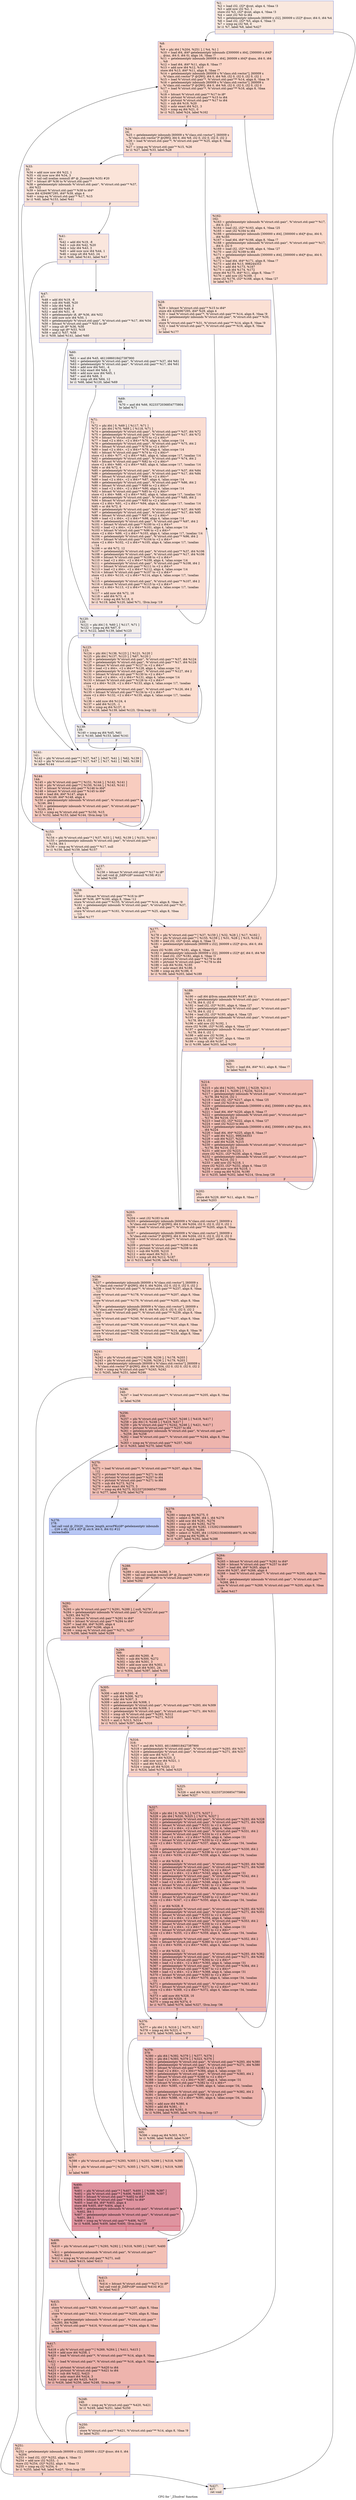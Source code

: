 digraph "CFG for '_Z5solvei' function" {
	label="CFG for '_Z5solvei' function";

	Node0x55aa39b85000 [shape=record,color="#3d50c3ff", style=filled, fillcolor="#f2cab570",label="{%1:\l  %2 = load i32, i32* @cnt, align 4, !tbaa !3\l  %3 = add nsw i32 %2, 1\l  store i32 %3, i32* @cnt, align 4, !tbaa !3\l  %4 = sext i32 %0 to i64\l  %5 = getelementptr inbounds [60009 x i32], [60009 x i32]* @nuv, i64 0, i64 %4\l  %6 = load i32, i32* %5, align 4, !tbaa !3\l  %7 = icmp eq i32 %6, 0\l  br i1 %7, label %8, label %427\l|{<s0>T|<s1>F}}"];
	Node0x55aa39b85000:s0 -> Node0x55aa39b85460;
	Node0x55aa39b85000:s1 -> Node0x55aa39b854b0;
	Node0x55aa39b85460 [shape=record,color="#3d50c3ff", style=filled, fillcolor="#f5a08170",label="{%8:\l8:                                                \l  %9 = phi i64 [ %204, %251 ], [ %4, %1 ]\l  %10 = load i64, i64* getelementptr inbounds ([300000 x i64], [300000 x i64]*\l... @inz, i64 0, i64 0), align 16, !tbaa !7\l  %11 = getelementptr inbounds [60009 x i64], [60009 x i64]* @ans, i64 0, i64\l... %9\l  %12 = load i64, i64* %11, align 8, !tbaa !7\l  %13 = add nsw i64 %12, %10\l  store i64 %13, i64* %11, align 8, !tbaa !7\l  %14 = getelementptr inbounds [60009 x %\"class.std::vector\"], [60009 x\l... %\"class.std::vector\"]* @QWQ, i64 0, i64 %9, i32 0, i32 0, i32 0, i32 1\l  %15 = load %\"struct.std::pair\"*, %\"struct.std::pair\"** %14, align 8, !tbaa !9\l  %16 = getelementptr inbounds [60009 x %\"class.std::vector\"], [60009 x\l... %\"class.std::vector\"]* @QWQ, i64 0, i64 %9, i32 0, i32 0, i32 0, i32 0\l  %17 = load %\"struct.std::pair\"*, %\"struct.std::pair\"** %16, align 8, !tbaa\l... !12\l  %18 = bitcast %\"struct.std::pair\"* %17 to i8*\l  %19 = ptrtoint %\"struct.std::pair\"* %15 to i64\l  %20 = ptrtoint %\"struct.std::pair\"* %17 to i64\l  %21 = sub i64 %19, %20\l  %22 = ashr exact i64 %21, 3\l  %23 = icmp eq i64 %21, 0\l  br i1 %23, label %24, label %162\l|{<s0>T|<s1>F}}"];
	Node0x55aa39b85460:s0 -> Node0x55aa39b8aa80;
	Node0x55aa39b85460:s1 -> Node0x55aa39b8aad0;
	Node0x55aa39b8aa80 [shape=record,color="#3d50c3ff", style=filled, fillcolor="#f7b39670",label="{%24:\l24:                                               \l  %25 = getelementptr inbounds [60009 x %\"class.std::vector\"], [60009 x\l... %\"class.std::vector\"]* @QWQ, i64 0, i64 %9, i32 0, i32 0, i32 0, i32 2\l  %26 = load %\"struct.std::pair\"*, %\"struct.std::pair\"** %25, align 8, !tbaa\l... !13\l  %27 = icmp eq %\"struct.std::pair\"* %15, %26\l  br i1 %27, label %33, label %28\l|{<s0>T|<s1>F}}"];
	Node0x55aa39b8aa80:s0 -> Node0x55aa39b8af10;
	Node0x55aa39b8aa80:s1 -> Node0x55aa39b8afa0;
	Node0x55aa39b8afa0 [shape=record,color="#3d50c3ff", style=filled, fillcolor="#f7b99e70",label="{%28:\l28:                                               \l  %29 = bitcast %\"struct.std::pair\"* %15 to i64*\l  store i64 4294967295, i64* %29, align 4\l  %30 = load %\"struct.std::pair\"*, %\"struct.std::pair\"** %14, align 8, !tbaa !9\l  %31 = getelementptr inbounds %\"struct.std::pair\", %\"struct.std::pair\"* %30,\l... i64 1\l  store %\"struct.std::pair\"* %31, %\"struct.std::pair\"** %14, align 8, !tbaa !9\l  %32 = load %\"struct.std::pair\"*, %\"struct.std::pair\"** %16, align 8, !tbaa\l... !12\l  br label %177\l}"];
	Node0x55aa39b8afa0 -> Node0x55aa39b8ba00;
	Node0x55aa39b8af10 [shape=record,color="#3d50c3ff", style=filled, fillcolor="#f5c1a970",label="{%33:\l33:                                               \l  %34 = add nuw nsw i64 %22, 1\l  %35 = shl nuw nsw i64 %34, 3\l  %36 = tail call noalias nonnull i8* @_Znwm(i64 %35) #20\l  %37 = bitcast i8* %36 to %\"struct.std::pair\"*\l  %38 = getelementptr inbounds %\"struct.std::pair\", %\"struct.std::pair\"* %37,\l... i64 %22\l  %39 = bitcast %\"struct.std::pair\"* %38 to i64*\l  store i64 4294967295, i64* %39, align 4\l  %40 = icmp eq %\"struct.std::pair\"* %17, %15\l  br i1 %40, label %153, label %41\l|{<s0>T|<s1>F}}"];
	Node0x55aa39b8af10:s0 -> Node0x55aa39b8c0b0;
	Node0x55aa39b8af10:s1 -> Node0x55aa39b8c100;
	Node0x55aa39b8c100 [shape=record,color="#3d50c3ff", style=filled, fillcolor="#f3c7b170",label="{%41:\l41:                                               \l  %42 = add i64 %19, -8\l  %43 = sub i64 %42, %20\l  %44 = lshr i64 %43, 3\l  %45 = add nuw nsw i64 %44, 1\l  %46 = icmp ult i64 %43, 24\l  br i1 %46, label %141, label %47\l|{<s0>T|<s1>F}}"];
	Node0x55aa39b8c100:s0 -> Node0x55aa39b8c510;
	Node0x55aa39b8c100:s1 -> Node0x55aa39b8c560;
	Node0x55aa39b8c560 [shape=record,color="#3d50c3ff", style=filled, fillcolor="#eed0c070",label="{%47:\l47:                                               \l  %48 = add i64 %19, -8\l  %49 = sub i64 %48, %20\l  %50 = lshr i64 %49, 3\l  %51 = add i64 %49, 8\l  %52 = and i64 %51, -8\l  %53 = getelementptr i8, i8* %36, i64 %52\l  %54 = add nuw nsw i64 %50, 1\l  %55 = getelementptr %\"struct.std::pair\", %\"struct.std::pair\"* %17, i64 %54\l  %56 = bitcast %\"struct.std::pair\"* %55 to i8*\l  %57 = icmp ult i8* %36, %56\l  %58 = icmp ugt i8* %53, %18\l  %59 = and i1 %57, %58\l  br i1 %59, label %141, label %60\l|{<s0>T|<s1>F}}"];
	Node0x55aa39b8c560:s0 -> Node0x55aa39b8c510;
	Node0x55aa39b8c560:s1 -> Node0x55aa39b8cd60;
	Node0x55aa39b8cd60 [shape=record,color="#3d50c3ff", style=filled, fillcolor="#e5d8d170",label="{%60:\l60:                                               \l  %61 = and i64 %45, 4611686018427387900\l  %62 = getelementptr %\"struct.std::pair\", %\"struct.std::pair\"* %37, i64 %61\l  %63 = getelementptr %\"struct.std::pair\", %\"struct.std::pair\"* %17, i64 %61\l  %64 = add nsw i64 %61, -4\l  %65 = lshr exact i64 %64, 2\l  %66 = add nuw nsw i64 %65, 1\l  %67 = and i64 %66, 3\l  %68 = icmp ult i64 %64, 12\l  br i1 %68, label %120, label %69\l|{<s0>T|<s1>F}}"];
	Node0x55aa39b8cd60:s0 -> Node0x55aa39b8d360;
	Node0x55aa39b8cd60:s1 -> Node0x55aa39b8d3b0;
	Node0x55aa39b8d3b0 [shape=record,color="#3d50c3ff", style=filled, fillcolor="#dedcdb70",label="{%69:\l69:                                               \l  %70 = and i64 %66, 9223372036854775804\l  br label %71\l}"];
	Node0x55aa39b8d3b0 -> Node0x55aa39b8d5b0;
	Node0x55aa39b8d5b0 [shape=record,color="#3d50c3ff", style=filled, fillcolor="#f7b39670",label="{%71:\l71:                                               \l  %72 = phi i64 [ 0, %69 ], [ %117, %71 ]\l  %73 = phi i64 [ %70, %69 ], [ %118, %71 ]\l  %74 = getelementptr %\"struct.std::pair\", %\"struct.std::pair\"* %37, i64 %72\l  %75 = getelementptr %\"struct.std::pair\", %\"struct.std::pair\"* %17, i64 %72\l  %76 = bitcast %\"struct.std::pair\"* %75 to \<2 x i64\>*\l  %77 = load \<2 x i64\>, \<2 x i64\>* %76, align 4, !alias.scope !14\l  %78 = getelementptr %\"struct.std::pair\", %\"struct.std::pair\"* %75, i64 2\l  %79 = bitcast %\"struct.std::pair\"* %78 to \<2 x i64\>*\l  %80 = load \<2 x i64\>, \<2 x i64\>* %79, align 4, !alias.scope !14\l  %81 = bitcast %\"struct.std::pair\"* %74 to \<2 x i64\>*\l  store \<2 x i64\> %77, \<2 x i64\>* %81, align 4, !alias.scope !17, !noalias !14\l  %82 = getelementptr %\"struct.std::pair\", %\"struct.std::pair\"* %74, i64 2\l  %83 = bitcast %\"struct.std::pair\"* %82 to \<2 x i64\>*\l  store \<2 x i64\> %80, \<2 x i64\>* %83, align 4, !alias.scope !17, !noalias !14\l  %84 = or i64 %72, 4\l  %85 = getelementptr %\"struct.std::pair\", %\"struct.std::pair\"* %37, i64 %84\l  %86 = getelementptr %\"struct.std::pair\", %\"struct.std::pair\"* %17, i64 %84\l  %87 = bitcast %\"struct.std::pair\"* %86 to \<2 x i64\>*\l  %88 = load \<2 x i64\>, \<2 x i64\>* %87, align 4, !alias.scope !14\l  %89 = getelementptr %\"struct.std::pair\", %\"struct.std::pair\"* %86, i64 2\l  %90 = bitcast %\"struct.std::pair\"* %89 to \<2 x i64\>*\l  %91 = load \<2 x i64\>, \<2 x i64\>* %90, align 4, !alias.scope !14\l  %92 = bitcast %\"struct.std::pair\"* %85 to \<2 x i64\>*\l  store \<2 x i64\> %88, \<2 x i64\>* %92, align 4, !alias.scope !17, !noalias !14\l  %93 = getelementptr %\"struct.std::pair\", %\"struct.std::pair\"* %85, i64 2\l  %94 = bitcast %\"struct.std::pair\"* %93 to \<2 x i64\>*\l  store \<2 x i64\> %91, \<2 x i64\>* %94, align 4, !alias.scope !17, !noalias !14\l  %95 = or i64 %72, 8\l  %96 = getelementptr %\"struct.std::pair\", %\"struct.std::pair\"* %37, i64 %95\l  %97 = getelementptr %\"struct.std::pair\", %\"struct.std::pair\"* %17, i64 %95\l  %98 = bitcast %\"struct.std::pair\"* %97 to \<2 x i64\>*\l  %99 = load \<2 x i64\>, \<2 x i64\>* %98, align 4, !alias.scope !14\l  %100 = getelementptr %\"struct.std::pair\", %\"struct.std::pair\"* %97, i64 2\l  %101 = bitcast %\"struct.std::pair\"* %100 to \<2 x i64\>*\l  %102 = load \<2 x i64\>, \<2 x i64\>* %101, align 4, !alias.scope !14\l  %103 = bitcast %\"struct.std::pair\"* %96 to \<2 x i64\>*\l  store \<2 x i64\> %99, \<2 x i64\>* %103, align 4, !alias.scope !17, !noalias !14\l  %104 = getelementptr %\"struct.std::pair\", %\"struct.std::pair\"* %96, i64 2\l  %105 = bitcast %\"struct.std::pair\"* %104 to \<2 x i64\>*\l  store \<2 x i64\> %102, \<2 x i64\>* %105, align 4, !alias.scope !17, !noalias\l... !14\l  %106 = or i64 %72, 12\l  %107 = getelementptr %\"struct.std::pair\", %\"struct.std::pair\"* %37, i64 %106\l  %108 = getelementptr %\"struct.std::pair\", %\"struct.std::pair\"* %17, i64 %106\l  %109 = bitcast %\"struct.std::pair\"* %108 to \<2 x i64\>*\l  %110 = load \<2 x i64\>, \<2 x i64\>* %109, align 4, !alias.scope !14\l  %111 = getelementptr %\"struct.std::pair\", %\"struct.std::pair\"* %108, i64 2\l  %112 = bitcast %\"struct.std::pair\"* %111 to \<2 x i64\>*\l  %113 = load \<2 x i64\>, \<2 x i64\>* %112, align 4, !alias.scope !14\l  %114 = bitcast %\"struct.std::pair\"* %107 to \<2 x i64\>*\l  store \<2 x i64\> %110, \<2 x i64\>* %114, align 4, !alias.scope !17, !noalias\l... !14\l  %115 = getelementptr %\"struct.std::pair\", %\"struct.std::pair\"* %107, i64 2\l  %116 = bitcast %\"struct.std::pair\"* %115 to \<2 x i64\>*\l  store \<2 x i64\> %113, \<2 x i64\>* %116, align 4, !alias.scope !17, !noalias\l... !14\l  %117 = add nuw i64 %72, 16\l  %118 = add i64 %73, -4\l  %119 = icmp eq i64 %118, 0\l  br i1 %119, label %120, label %71, !llvm.loop !19\l|{<s0>T|<s1>F}}"];
	Node0x55aa39b8d5b0:s0 -> Node0x55aa39b8d360;
	Node0x55aa39b8d5b0:s1 -> Node0x55aa39b8d5b0;
	Node0x55aa39b8d360 [shape=record,color="#3d50c3ff", style=filled, fillcolor="#e5d8d170",label="{%120:\l120:                                              \l  %121 = phi i64 [ 0, %60 ], [ %117, %71 ]\l  %122 = icmp eq i64 %67, 0\l  br i1 %122, label %139, label %123\l|{<s0>T|<s1>F}}"];
	Node0x55aa39b8d360:s0 -> Node0x55aa39b84770;
	Node0x55aa39b8d360:s1 -> Node0x55aa39b847c0;
	Node0x55aa39b847c0 [shape=record,color="#3d50c3ff", style=filled, fillcolor="#f7af9170",label="{%123:\l123:                                              \l  %124 = phi i64 [ %136, %123 ], [ %121, %120 ]\l  %125 = phi i64 [ %137, %123 ], [ %67, %120 ]\l  %126 = getelementptr %\"struct.std::pair\", %\"struct.std::pair\"* %37, i64 %124\l  %127 = getelementptr %\"struct.std::pair\", %\"struct.std::pair\"* %17, i64 %124\l  %128 = bitcast %\"struct.std::pair\"* %127 to \<2 x i64\>*\l  %129 = load \<2 x i64\>, \<2 x i64\>* %128, align 4, !alias.scope !14\l  %130 = getelementptr %\"struct.std::pair\", %\"struct.std::pair\"* %127, i64 2\l  %131 = bitcast %\"struct.std::pair\"* %130 to \<2 x i64\>*\l  %132 = load \<2 x i64\>, \<2 x i64\>* %131, align 4, !alias.scope !14\l  %133 = bitcast %\"struct.std::pair\"* %126 to \<2 x i64\>*\l  store \<2 x i64\> %129, \<2 x i64\>* %133, align 4, !alias.scope !17, !noalias\l... !14\l  %134 = getelementptr %\"struct.std::pair\", %\"struct.std::pair\"* %126, i64 2\l  %135 = bitcast %\"struct.std::pair\"* %134 to \<2 x i64\>*\l  store \<2 x i64\> %132, \<2 x i64\>* %135, align 4, !alias.scope !17, !noalias\l... !14\l  %136 = add nuw i64 %124, 4\l  %137 = add i64 %125, -1\l  %138 = icmp eq i64 %137, 0\l  br i1 %138, label %139, label %123, !llvm.loop !22\l|{<s0>T|<s1>F}}"];
	Node0x55aa39b847c0:s0 -> Node0x55aa39b84770;
	Node0x55aa39b847c0:s1 -> Node0x55aa39b847c0;
	Node0x55aa39b84770 [shape=record,color="#3d50c3ff", style=filled, fillcolor="#e5d8d170",label="{%139:\l139:                                              \l  %140 = icmp eq i64 %45, %61\l  br i1 %140, label %153, label %141\l|{<s0>T|<s1>F}}"];
	Node0x55aa39b84770:s0 -> Node0x55aa39b8c0b0;
	Node0x55aa39b84770:s1 -> Node0x55aa39b8c510;
	Node0x55aa39b8c510 [shape=record,color="#3d50c3ff", style=filled, fillcolor="#f2cab570",label="{%141:\l141:                                              \l  %142 = phi %\"struct.std::pair\"* [ %37, %47 ], [ %37, %41 ], [ %62, %139 ]\l  %143 = phi %\"struct.std::pair\"* [ %17, %47 ], [ %17, %41 ], [ %63, %139 ]\l  br label %144\l}"];
	Node0x55aa39b8c510 -> Node0x55aa39b939c0;
	Node0x55aa39b939c0 [shape=record,color="#3d50c3ff", style=filled, fillcolor="#f08b6e70",label="{%144:\l144:                                              \l  %145 = phi %\"struct.std::pair\"* [ %151, %144 ], [ %142, %141 ]\l  %146 = phi %\"struct.std::pair\"* [ %150, %144 ], [ %143, %141 ]\l  %147 = bitcast %\"struct.std::pair\"* %146 to i64*\l  %148 = bitcast %\"struct.std::pair\"* %145 to i64*\l  %149 = load i64, i64* %147, align 4\l  store i64 %149, i64* %148, align 4\l  %150 = getelementptr inbounds %\"struct.std::pair\", %\"struct.std::pair\"*\l... %146, i64 1\l  %151 = getelementptr inbounds %\"struct.std::pair\", %\"struct.std::pair\"*\l... %145, i64 1\l  %152 = icmp eq %\"struct.std::pair\"* %150, %15\l  br i1 %152, label %153, label %144, !llvm.loop !24\l|{<s0>T|<s1>F}}"];
	Node0x55aa39b939c0:s0 -> Node0x55aa39b8c0b0;
	Node0x55aa39b939c0:s1 -> Node0x55aa39b939c0;
	Node0x55aa39b8c0b0 [shape=record,color="#3d50c3ff", style=filled, fillcolor="#f5c1a970",label="{%153:\l153:                                              \l  %154 = phi %\"struct.std::pair\"* [ %37, %33 ], [ %62, %139 ], [ %151, %144 ]\l  %155 = getelementptr inbounds %\"struct.std::pair\", %\"struct.std::pair\"*\l... %154, i64 1\l  %156 = icmp eq %\"struct.std::pair\"* %17, null\l  br i1 %156, label %159, label %157\l|{<s0>T|<s1>F}}"];
	Node0x55aa39b8c0b0:s0 -> Node0x55aa39b942e0;
	Node0x55aa39b8c0b0:s1 -> Node0x55aa39b94330;
	Node0x55aa39b94330 [shape=record,color="#3d50c3ff", style=filled, fillcolor="#f3c7b170",label="{%157:\l157:                                              \l  %158 = bitcast %\"struct.std::pair\"* %17 to i8*\l  tail call void @_ZdlPv(i8* nonnull %158) #21\l  br label %159\l}"];
	Node0x55aa39b94330 -> Node0x55aa39b942e0;
	Node0x55aa39b942e0 [shape=record,color="#3d50c3ff", style=filled, fillcolor="#f5c1a970",label="{%159:\l159:                                              \l  %160 = bitcast %\"struct.std::pair\"** %16 to i8**\l  store i8* %36, i8** %160, align 8, !tbaa !12\l  store %\"struct.std::pair\"* %155, %\"struct.std::pair\"** %14, align 8, !tbaa !9\l  %161 = getelementptr inbounds %\"struct.std::pair\", %\"struct.std::pair\"* %37,\l... i64 %34\l  store %\"struct.std::pair\"* %161, %\"struct.std::pair\"** %25, align 8, !tbaa\l... !13\l  br label %177\l}"];
	Node0x55aa39b942e0 -> Node0x55aa39b8ba00;
	Node0x55aa39b8aad0 [shape=record,color="#3d50c3ff", style=filled, fillcolor="#f7a88970",label="{%162:\l162:                                              \l  %163 = getelementptr inbounds %\"struct.std::pair\", %\"struct.std::pair\"* %17,\l... i64 0, i32 1\l  %164 = load i32, i32* %163, align 4, !tbaa !25\l  %165 = sext i32 %164 to i64\l  %166 = getelementptr inbounds [300000 x i64], [300000 x i64]* @nz, i64 0,\l... i64 %165\l  %167 = load i64, i64* %166, align 8, !tbaa !7\l  %168 = getelementptr inbounds %\"struct.std::pair\", %\"struct.std::pair\"* %17,\l... i64 0, i32 0\l  %169 = load i32, i32* %168, align 4, !tbaa !27\l  %170 = sext i32 %169 to i64\l  %171 = getelementptr inbounds [300000 x i64], [300000 x i64]* @nz, i64 0,\l... i64 %170\l  %172 = load i64, i64* %171, align 8, !tbaa !7\l  %173 = add i64 %13, 998244353\l  %174 = add i64 %173, %167\l  %175 = sub i64 %174, %172\l  store i64 %175, i64* %11, align 8, !tbaa !7\l  %176 = add nsw i32 %169, -1\l  store i32 %176, i32* %168, align 4, !tbaa !27\l  br label %177\l}"];
	Node0x55aa39b8aad0 -> Node0x55aa39b8ba00;
	Node0x55aa39b8ba00 [shape=record,color="#3d50c3ff", style=filled, fillcolor="#f5a08170",label="{%177:\l177:                                              \l  %178 = phi %\"struct.std::pair\"* [ %37, %159 ], [ %32, %28 ], [ %17, %162 ]\l  %179 = phi %\"struct.std::pair\"* [ %155, %159 ], [ %31, %28 ], [ %15, %162 ]\l  %180 = load i32, i32* @cnt, align 4, !tbaa !3\l  %181 = getelementptr inbounds [60009 x i32], [60009 x i32]* @vis, i64 0, i64\l... %9\l  store i32 %180, i32* %181, align 4, !tbaa !3\l  %182 = getelementptr inbounds [60009 x i32], [60009 x i32]* @f, i64 0, i64 %9\l  %183 = load i32, i32* %182, align 4, !tbaa !3\l  %184 = ptrtoint %\"struct.std::pair\"* %179 to i64\l  %185 = ptrtoint %\"struct.std::pair\"* %178 to i64\l  %186 = sub i64 %184, %185\l  %187 = ashr exact i64 %186, 3\l  %188 = icmp eq i64 %186, 0\l  br i1 %188, label %203, label %189\l|{<s0>T|<s1>F}}"];
	Node0x55aa39b8ba00:s0 -> Node0x55aa39b967c0;
	Node0x55aa39b8ba00:s1 -> Node0x55aa39b96810;
	Node0x55aa39b96810 [shape=record,color="#3d50c3ff", style=filled, fillcolor="#f7a88970",label="{%189:\l189:                                              \l  %190 = call i64 @llvm.umax.i64(i64 %187, i64 1)\l  %191 = getelementptr inbounds %\"struct.std::pair\", %\"struct.std::pair\"*\l... %178, i64 0, i32 0\l  %192 = load i32, i32* %191, align 4, !tbaa !27\l  %193 = getelementptr inbounds %\"struct.std::pair\", %\"struct.std::pair\"*\l... %178, i64 0, i32 1\l  %194 = load i32, i32* %193, align 4, !tbaa !25\l  %195 = getelementptr inbounds %\"struct.std::pair\", %\"struct.std::pair\"*\l... %178, i64 0, i32 0\l  %196 = add nsw i32 %192, 1\l  store i32 %196, i32* %195, align 4, !tbaa !27\l  %197 = getelementptr inbounds %\"struct.std::pair\", %\"struct.std::pair\"*\l... %178, i64 0, i32 1\l  %198 = add nsw i32 %194, 1\l  store i32 %198, i32* %197, align 4, !tbaa !25\l  %199 = icmp ult i64 %187, 2\l  br i1 %199, label %203, label %200\l|{<s0>T|<s1>F}}"];
	Node0x55aa39b96810:s0 -> Node0x55aa39b967c0;
	Node0x55aa39b96810:s1 -> Node0x55aa39b97850;
	Node0x55aa39b97850 [shape=record,color="#3d50c3ff", style=filled, fillcolor="#f7b59970",label="{%200:\l200:                                              \l  %201 = load i64, i64* %11, align 8, !tbaa !7\l  br label %214\l}"];
	Node0x55aa39b97850 -> Node0x55aa39b979c0;
	Node0x55aa39b97a80 [shape=record,color="#3d50c3ff", style=filled, fillcolor="#f7b59970",label="{%202:\l202:                                              \l  store i64 %229, i64* %11, align 8, !tbaa !7\l  br label %203\l}"];
	Node0x55aa39b97a80 -> Node0x55aa39b967c0;
	Node0x55aa39b967c0 [shape=record,color="#3d50c3ff", style=filled, fillcolor="#f5a08170",label="{%203:\l203:                                              \l  %204 = sext i32 %183 to i64\l  %205 = getelementptr inbounds [60009 x %\"class.std::vector\"], [60009 x\l... %\"class.std::vector\"]* @QWQ, i64 0, i64 %204, i32 0, i32 0, i32 0, i32 1\l  %206 = load %\"struct.std::pair\"*, %\"struct.std::pair\"** %205, align 8, !tbaa\l... !9\l  %207 = getelementptr inbounds [60009 x %\"class.std::vector\"], [60009 x\l... %\"class.std::vector\"]* @QWQ, i64 0, i64 %204, i32 0, i32 0, i32 0, i32 0\l  %208 = load %\"struct.std::pair\"*, %\"struct.std::pair\"** %207, align 8, !tbaa\l... !12\l  %209 = ptrtoint %\"struct.std::pair\"* %206 to i64\l  %210 = ptrtoint %\"struct.std::pair\"* %208 to i64\l  %211 = sub i64 %209, %210\l  %212 = ashr exact i64 %211, 3\l  %213 = icmp ult i64 %212, %187\l  br i1 %213, label %236, label %241\l|{<s0>T|<s1>F}}"];
	Node0x55aa39b967c0:s0 -> Node0x55aa39b98270;
	Node0x55aa39b967c0:s1 -> Node0x55aa39b982c0;
	Node0x55aa39b979c0 [shape=record,color="#3d50c3ff", style=filled, fillcolor="#e36c5570",label="{%214:\l214:                                              \l  %215 = phi i64 [ %201, %200 ], [ %229, %214 ]\l  %216 = phi i64 [ 1, %200 ], [ %234, %214 ]\l  %217 = getelementptr inbounds %\"struct.std::pair\", %\"struct.std::pair\"*\l... %178, i64 %216, i32 1\l  %218 = load i32, i32* %217, align 4, !tbaa !25\l  %219 = sext i32 %218 to i64\l  %220 = getelementptr inbounds [300000 x i64], [300000 x i64]* @nz, i64 0,\l... i64 %219\l  %221 = load i64, i64* %220, align 8, !tbaa !7\l  %222 = getelementptr inbounds %\"struct.std::pair\", %\"struct.std::pair\"*\l... %178, i64 %216, i32 0\l  %223 = load i32, i32* %222, align 4, !tbaa !27\l  %224 = sext i32 %223 to i64\l  %225 = getelementptr inbounds [300000 x i64], [300000 x i64]* @nz, i64 0,\l... i64 %224\l  %226 = load i64, i64* %225, align 8, !tbaa !7\l  %227 = add i64 %221, 998244353\l  %228 = sub i64 %227, %226\l  %229 = add i64 %228, %215\l  %230 = getelementptr inbounds %\"struct.std::pair\", %\"struct.std::pair\"*\l... %178, i64 %216, i32 0\l  %231 = add nsw i32 %223, 1\l  store i32 %231, i32* %230, align 4, !tbaa !27\l  %232 = getelementptr inbounds %\"struct.std::pair\", %\"struct.std::pair\"*\l... %178, i64 %216, i32 1\l  %233 = add nsw i32 %218, 1\l  store i32 %233, i32* %232, align 4, !tbaa !25\l  %234 = add nuw nsw i64 %216, 1\l  %235 = icmp eq i64 %234, %190\l  br i1 %235, label %202, label %214, !llvm.loop !28\l|{<s0>T|<s1>F}}"];
	Node0x55aa39b979c0:s0 -> Node0x55aa39b97a80;
	Node0x55aa39b979c0:s1 -> Node0x55aa39b979c0;
	Node0x55aa39b98270 [shape=record,color="#3d50c3ff", style=filled, fillcolor="#f7ac8e70",label="{%236:\l236:                                              \l  %237 = getelementptr inbounds [60009 x %\"class.std::vector\"], [60009 x\l... %\"class.std::vector\"]* @QWQ, i64 0, i64 %204, i32 0, i32 0, i32 0, i32 2\l  %238 = load %\"struct.std::pair\"*, %\"struct.std::pair\"** %237, align 8, !tbaa\l... !13\l  store %\"struct.std::pair\"* %178, %\"struct.std::pair\"** %207, align 8, !tbaa\l... !12\l  store %\"struct.std::pair\"* %179, %\"struct.std::pair\"** %205, align 8, !tbaa\l... !9\l  %239 = getelementptr inbounds [60009 x %\"class.std::vector\"], [60009 x\l... %\"class.std::vector\"]* @QWQ, i64 0, i64 %9, i32 0, i32 0, i32 0, i32 2\l  %240 = load %\"struct.std::pair\"*, %\"struct.std::pair\"** %239, align 8, !tbaa\l... !13\l  store %\"struct.std::pair\"* %240, %\"struct.std::pair\"** %237, align 8, !tbaa\l... !13\l  store %\"struct.std::pair\"* %208, %\"struct.std::pair\"** %16, align 8, !tbaa\l... !12\l  store %\"struct.std::pair\"* %206, %\"struct.std::pair\"** %14, align 8, !tbaa !9\l  store %\"struct.std::pair\"* %238, %\"struct.std::pair\"** %239, align 8, !tbaa\l... !13\l  br label %241\l}"];
	Node0x55aa39b98270 -> Node0x55aa39b982c0;
	Node0x55aa39b982c0 [shape=record,color="#3d50c3ff", style=filled, fillcolor="#f5a08170",label="{%241:\l241:                                              \l  %242 = phi %\"struct.std::pair\"* [ %208, %236 ], [ %178, %203 ]\l  %243 = phi %\"struct.std::pair\"* [ %206, %236 ], [ %179, %203 ]\l  %244 = getelementptr inbounds [60009 x %\"class.std::vector\"], [60009 x\l... %\"class.std::vector\"]* @QWQ, i64 0, i64 %204, i32 0, i32 0, i32 0, i32 2\l  %245 = icmp eq %\"struct.std::pair\"* %243, %242\l  br i1 %245, label %251, label %246\l|{<s0>T|<s1>F}}"];
	Node0x55aa39b982c0:s0 -> Node0x55aa39b85250;
	Node0x55aa39b982c0:s1 -> Node0x55aa39b99ce0;
	Node0x55aa39b99ce0 [shape=record,color="#3d50c3ff", style=filled, fillcolor="#f7a88970",label="{%246:\l246:                                              \l  %247 = load %\"struct.std::pair\"*, %\"struct.std::pair\"** %205, align 8, !tbaa\l... !9\l  br label %256\l}"];
	Node0x55aa39b99ce0 -> Node0x55aa39b99e50;
	Node0x55aa39b99f10 [shape=record,color="#3d50c3ff", style=filled, fillcolor="#f7a88970",label="{%248:\l248:                                              \l  %249 = icmp eq %\"struct.std::pair\"* %420, %421\l  br i1 %249, label %251, label %250\l|{<s0>T|<s1>F}}"];
	Node0x55aa39b99f10:s0 -> Node0x55aa39b85250;
	Node0x55aa39b99f10:s1 -> Node0x55aa39b9a030;
	Node0x55aa39b9a030 [shape=record,color="#3d50c3ff", style=filled, fillcolor="#f7b39670",label="{%250:\l250:                                              \l  store %\"struct.std::pair\"* %421, %\"struct.std::pair\"** %14, align 8, !tbaa !9\l  br label %251\l}"];
	Node0x55aa39b9a030 -> Node0x55aa39b85250;
	Node0x55aa39b85250 [shape=record,color="#3d50c3ff", style=filled, fillcolor="#f5a08170",label="{%251:\l251:                                              \l  %252 = getelementptr inbounds [60009 x i32], [60009 x i32]* @nuv, i64 0, i64\l... %204\l  %253 = load i32, i32* %252, align 4, !tbaa !3\l  %254 = add nsw i32 %253, -1\l  store i32 %254, i32* %252, align 4, !tbaa !3\l  %255 = icmp eq i32 %254, 0\l  br i1 %255, label %8, label %427, !llvm.loop !30\l|{<s0>T|<s1>F}}"];
	Node0x55aa39b85250:s0 -> Node0x55aa39b85460;
	Node0x55aa39b85250:s1 -> Node0x55aa39b854b0;
	Node0x55aa39b99e50 [shape=record,color="#3d50c3ff", style=filled, fillcolor="#d8564670",label="{%256:\l256:                                              \l  %257 = phi %\"struct.std::pair\"* [ %247, %246 ], [ %418, %417 ]\l  %258 = phi i64 [ 0, %246 ], [ %419, %417 ]\l  %259 = phi %\"struct.std::pair\"* [ %242, %246 ], [ %421, %417 ]\l  %260 = ptrtoint %\"struct.std::pair\"* %257 to i64\l  %261 = getelementptr inbounds %\"struct.std::pair\", %\"struct.std::pair\"*\l... %259, i64 %258\l  %262 = load %\"struct.std::pair\"*, %\"struct.std::pair\"** %244, align 8, !tbaa\l... !13\l  %263 = icmp eq %\"struct.std::pair\"* %257, %262\l  br i1 %263, label %270, label %264\l|{<s0>T|<s1>F}}"];
	Node0x55aa39b99e50:s0 -> Node0x55aa39b92d90;
	Node0x55aa39b99e50:s1 -> Node0x55aa39b92e20;
	Node0x55aa39b92e20 [shape=record,color="#3d50c3ff", style=filled, fillcolor="#de614d70",label="{%264:\l264:                                              \l  %265 = bitcast %\"struct.std::pair\"* %261 to i64*\l  %266 = bitcast %\"struct.std::pair\"* %257 to i64*\l  %267 = load i64, i64* %265, align 4\l  store i64 %267, i64* %266, align 4\l  %268 = load %\"struct.std::pair\"*, %\"struct.std::pair\"** %205, align 8, !tbaa\l... !9\l  %269 = getelementptr inbounds %\"struct.std::pair\", %\"struct.std::pair\"*\l... %268, i64 1\l  store %\"struct.std::pair\"* %269, %\"struct.std::pair\"** %205, align 8, !tbaa\l... !9\l  br label %417\l}"];
	Node0x55aa39b92e20 -> Node0x55aa39b92870;
	Node0x55aa39b92d90 [shape=record,color="#3d50c3ff", style=filled, fillcolor="#e5705870",label="{%270:\l270:                                              \l  %271 = load %\"struct.std::pair\"*, %\"struct.std::pair\"** %207, align 8, !tbaa\l... !12\l  %272 = ptrtoint %\"struct.std::pair\"* %271 to i64\l  %273 = ptrtoint %\"struct.std::pair\"* %257 to i64\l  %274 = ptrtoint %\"struct.std::pair\"* %271 to i64\l  %275 = sub i64 %273, %274\l  %276 = ashr exact i64 %275, 3\l  %277 = icmp eq i64 %275, 9223372036854775800\l  br i1 %277, label %278, label %279\l|{<s0>T|<s1>F}}"];
	Node0x55aa39b92d90:s0 -> Node0x55aa39b9bd60;
	Node0x55aa39b92d90:s1 -> Node0x55aa39b9bdb0;
	Node0x55aa39b9bd60 [shape=record,color="#3d50c3ff", style=filled, fillcolor="#5f7fe870",label="{%278:\l278:                                              \l  tail call void @_ZSt20__throw_length_errorPKc(i8* getelementptr inbounds\l... ([26 x i8], [26 x i8]* @.str.9, i64 0, i64 0)) #22\l  unreachable\l}"];
	Node0x55aa39b9bdb0 [shape=record,color="#3d50c3ff", style=filled, fillcolor="#e5705870",label="{%279:\l279:                                              \l  %280 = icmp eq i64 %275, 0\l  %281 = select i1 %280, i64 1, i64 %276\l  %282 = add nsw i64 %281, %276\l  %283 = icmp ult i64 %282, %276\l  %284 = icmp ugt i64 %282, 1152921504606846975\l  %285 = or i1 %283, %284\l  %286 = select i1 %285, i64 1152921504606846975, i64 %282\l  %287 = icmp eq i64 %286, 0\l  br i1 %287, label %292, label %288\l|{<s0>T|<s1>F}}"];
	Node0x55aa39b9bdb0:s0 -> Node0x55aa39b9c6e0;
	Node0x55aa39b9bdb0:s1 -> Node0x55aa39b9c730;
	Node0x55aa39b9c730 [shape=record,color="#3d50c3ff", style=filled, fillcolor="#ec7f6370",label="{%288:\l288:                                              \l  %289 = shl nuw nsw i64 %286, 3\l  %290 = tail call noalias nonnull i8* @_Znwm(i64 %289) #20\l  %291 = bitcast i8* %290 to %\"struct.std::pair\"*\l  br label %292\l}"];
	Node0x55aa39b9c730 -> Node0x55aa39b9c6e0;
	Node0x55aa39b9c6e0 [shape=record,color="#3d50c3ff", style=filled, fillcolor="#e5705870",label="{%292:\l292:                                              \l  %293 = phi %\"struct.std::pair\"* [ %291, %288 ], [ null, %279 ]\l  %294 = getelementptr inbounds %\"struct.std::pair\", %\"struct.std::pair\"*\l... %293, i64 %276\l  %295 = bitcast %\"struct.std::pair\"* %261 to i64*\l  %296 = bitcast %\"struct.std::pair\"* %294 to i64*\l  %297 = load i64, i64* %295, align 4\l  store i64 %297, i64* %296, align 4\l  %298 = icmp eq %\"struct.std::pair\"* %271, %257\l  br i1 %298, label %409, label %299\l|{<s0>T|<s1>F}}"];
	Node0x55aa39b9c6e0:s0 -> Node0x55aa39b9ce70;
	Node0x55aa39b9c6e0:s1 -> Node0x55aa39b9cec0;
	Node0x55aa39b9cec0 [shape=record,color="#3d50c3ff", style=filled, fillcolor="#ec7f6370",label="{%299:\l299:                                              \l  %300 = add i64 %260, -8\l  %301 = sub i64 %300, %272\l  %302 = lshr i64 %301, 3\l  %303 = add nuw nsw i64 %302, 1\l  %304 = icmp ult i64 %301, 24\l  br i1 %304, label %397, label %305\l|{<s0>T|<s1>F}}"];
	Node0x55aa39b9cec0:s0 -> Node0x55aa39b9d290;
	Node0x55aa39b9cec0:s1 -> Node0x55aa39b9d2e0;
	Node0x55aa39b9d2e0 [shape=record,color="#3d50c3ff", style=filled, fillcolor="#f08b6e70",label="{%305:\l305:                                              \l  %306 = add i64 %260, -8\l  %307 = sub i64 %306, %272\l  %308 = lshr i64 %307, 3\l  %309 = add nuw nsw i64 %308, 1\l  %310 = getelementptr %\"struct.std::pair\", %\"struct.std::pair\"* %293, i64 %309\l  %311 = add nuw nsw i64 %308, 1\l  %312 = getelementptr %\"struct.std::pair\", %\"struct.std::pair\"* %271, i64 %311\l  %313 = icmp ult %\"struct.std::pair\"* %293, %312\l  %314 = icmp ult %\"struct.std::pair\"* %271, %310\l  %315 = and i1 %313, %314\l  br i1 %315, label %397, label %316\l|{<s0>T|<s1>F}}"];
	Node0x55aa39b9d2e0:s0 -> Node0x55aa39b9d290;
	Node0x55aa39b9d2e0:s1 -> Node0x55aa39b9d9e0;
	Node0x55aa39b9d9e0 [shape=record,color="#3d50c3ff", style=filled, fillcolor="#f59c7d70",label="{%316:\l316:                                              \l  %317 = and i64 %303, 4611686018427387900\l  %318 = getelementptr %\"struct.std::pair\", %\"struct.std::pair\"* %293, i64 %317\l  %319 = getelementptr %\"struct.std::pair\", %\"struct.std::pair\"* %271, i64 %317\l  %320 = add nsw i64 %317, -4\l  %321 = lshr exact i64 %320, 2\l  %322 = add nuw nsw i64 %321, 1\l  %323 = and i64 %322, 3\l  %324 = icmp ult i64 %320, 12\l  br i1 %324, label %376, label %325\l|{<s0>T|<s1>F}}"];
	Node0x55aa39b9d9e0:s0 -> Node0x55aa39b9df80;
	Node0x55aa39b9d9e0:s1 -> Node0x55aa39b9dfd0;
	Node0x55aa39b9dfd0 [shape=record,color="#3d50c3ff", style=filled, fillcolor="#f7a88970",label="{%325:\l325:                                              \l  %326 = and i64 %322, 9223372036854775804\l  br label %327\l}"];
	Node0x55aa39b9dfd0 -> Node0x55aa39b9e1a0;
	Node0x55aa39b9e1a0 [shape=record,color="#3d50c3ff", style=filled, fillcolor="#d8564670",label="{%327:\l327:                                              \l  %328 = phi i64 [ 0, %325 ], [ %373, %327 ]\l  %329 = phi i64 [ %326, %325 ], [ %374, %327 ]\l  %330 = getelementptr %\"struct.std::pair\", %\"struct.std::pair\"* %293, i64 %328\l  %331 = getelementptr %\"struct.std::pair\", %\"struct.std::pair\"* %271, i64 %328\l  %332 = bitcast %\"struct.std::pair\"* %331 to \<2 x i64\>*\l  %333 = load \<2 x i64\>, \<2 x i64\>* %332, align 4, !alias.scope !31\l  %334 = getelementptr %\"struct.std::pair\", %\"struct.std::pair\"* %331, i64 2\l  %335 = bitcast %\"struct.std::pair\"* %334 to \<2 x i64\>*\l  %336 = load \<2 x i64\>, \<2 x i64\>* %335, align 4, !alias.scope !31\l  %337 = bitcast %\"struct.std::pair\"* %330 to \<2 x i64\>*\l  store \<2 x i64\> %333, \<2 x i64\>* %337, align 4, !alias.scope !34, !noalias\l... !31\l  %338 = getelementptr %\"struct.std::pair\", %\"struct.std::pair\"* %330, i64 2\l  %339 = bitcast %\"struct.std::pair\"* %338 to \<2 x i64\>*\l  store \<2 x i64\> %336, \<2 x i64\>* %339, align 4, !alias.scope !34, !noalias\l... !31\l  %340 = or i64 %328, 4\l  %341 = getelementptr %\"struct.std::pair\", %\"struct.std::pair\"* %293, i64 %340\l  %342 = getelementptr %\"struct.std::pair\", %\"struct.std::pair\"* %271, i64 %340\l  %343 = bitcast %\"struct.std::pair\"* %342 to \<2 x i64\>*\l  %344 = load \<2 x i64\>, \<2 x i64\>* %343, align 4, !alias.scope !31\l  %345 = getelementptr %\"struct.std::pair\", %\"struct.std::pair\"* %342, i64 2\l  %346 = bitcast %\"struct.std::pair\"* %345 to \<2 x i64\>*\l  %347 = load \<2 x i64\>, \<2 x i64\>* %346, align 4, !alias.scope !31\l  %348 = bitcast %\"struct.std::pair\"* %341 to \<2 x i64\>*\l  store \<2 x i64\> %344, \<2 x i64\>* %348, align 4, !alias.scope !34, !noalias\l... !31\l  %349 = getelementptr %\"struct.std::pair\", %\"struct.std::pair\"* %341, i64 2\l  %350 = bitcast %\"struct.std::pair\"* %349 to \<2 x i64\>*\l  store \<2 x i64\> %347, \<2 x i64\>* %350, align 4, !alias.scope !34, !noalias\l... !31\l  %351 = or i64 %328, 8\l  %352 = getelementptr %\"struct.std::pair\", %\"struct.std::pair\"* %293, i64 %351\l  %353 = getelementptr %\"struct.std::pair\", %\"struct.std::pair\"* %271, i64 %351\l  %354 = bitcast %\"struct.std::pair\"* %353 to \<2 x i64\>*\l  %355 = load \<2 x i64\>, \<2 x i64\>* %354, align 4, !alias.scope !31\l  %356 = getelementptr %\"struct.std::pair\", %\"struct.std::pair\"* %353, i64 2\l  %357 = bitcast %\"struct.std::pair\"* %356 to \<2 x i64\>*\l  %358 = load \<2 x i64\>, \<2 x i64\>* %357, align 4, !alias.scope !31\l  %359 = bitcast %\"struct.std::pair\"* %352 to \<2 x i64\>*\l  store \<2 x i64\> %355, \<2 x i64\>* %359, align 4, !alias.scope !34, !noalias\l... !31\l  %360 = getelementptr %\"struct.std::pair\", %\"struct.std::pair\"* %352, i64 2\l  %361 = bitcast %\"struct.std::pair\"* %360 to \<2 x i64\>*\l  store \<2 x i64\> %358, \<2 x i64\>* %361, align 4, !alias.scope !34, !noalias\l... !31\l  %362 = or i64 %328, 12\l  %363 = getelementptr %\"struct.std::pair\", %\"struct.std::pair\"* %293, i64 %362\l  %364 = getelementptr %\"struct.std::pair\", %\"struct.std::pair\"* %271, i64 %362\l  %365 = bitcast %\"struct.std::pair\"* %364 to \<2 x i64\>*\l  %366 = load \<2 x i64\>, \<2 x i64\>* %365, align 4, !alias.scope !31\l  %367 = getelementptr %\"struct.std::pair\", %\"struct.std::pair\"* %364, i64 2\l  %368 = bitcast %\"struct.std::pair\"* %367 to \<2 x i64\>*\l  %369 = load \<2 x i64\>, \<2 x i64\>* %368, align 4, !alias.scope !31\l  %370 = bitcast %\"struct.std::pair\"* %363 to \<2 x i64\>*\l  store \<2 x i64\> %366, \<2 x i64\>* %370, align 4, !alias.scope !34, !noalias\l... !31\l  %371 = getelementptr %\"struct.std::pair\", %\"struct.std::pair\"* %363, i64 2\l  %372 = bitcast %\"struct.std::pair\"* %371 to \<2 x i64\>*\l  store \<2 x i64\> %369, \<2 x i64\>* %372, align 4, !alias.scope !34, !noalias\l... !31\l  %373 = add nuw i64 %328, 16\l  %374 = add i64 %329, -4\l  %375 = icmp eq i64 %374, 0\l  br i1 %375, label %376, label %327, !llvm.loop !36\l|{<s0>T|<s1>F}}"];
	Node0x55aa39b9e1a0:s0 -> Node0x55aa39b9df80;
	Node0x55aa39b9e1a0:s1 -> Node0x55aa39b9e1a0;
	Node0x55aa39b9df80 [shape=record,color="#3d50c3ff", style=filled, fillcolor="#f59c7d70",label="{%376:\l376:                                              \l  %377 = phi i64 [ 0, %316 ], [ %373, %327 ]\l  %378 = icmp eq i64 %323, 0\l  br i1 %378, label %395, label %379\l|{<s0>T|<s1>F}}"];
	Node0x55aa39b9df80:s0 -> Node0x55aa39ba1390;
	Node0x55aa39b9df80:s1 -> Node0x55aa39ba13e0;
	Node0x55aa39ba13e0 [shape=record,color="#3d50c3ff", style=filled, fillcolor="#d6524470",label="{%379:\l379:                                              \l  %380 = phi i64 [ %392, %379 ], [ %377, %376 ]\l  %381 = phi i64 [ %393, %379 ], [ %323, %376 ]\l  %382 = getelementptr %\"struct.std::pair\", %\"struct.std::pair\"* %293, i64 %380\l  %383 = getelementptr %\"struct.std::pair\", %\"struct.std::pair\"* %271, i64 %380\l  %384 = bitcast %\"struct.std::pair\"* %383 to \<2 x i64\>*\l  %385 = load \<2 x i64\>, \<2 x i64\>* %384, align 4, !alias.scope !31\l  %386 = getelementptr %\"struct.std::pair\", %\"struct.std::pair\"* %383, i64 2\l  %387 = bitcast %\"struct.std::pair\"* %386 to \<2 x i64\>*\l  %388 = load \<2 x i64\>, \<2 x i64\>* %387, align 4, !alias.scope !31\l  %389 = bitcast %\"struct.std::pair\"* %382 to \<2 x i64\>*\l  store \<2 x i64\> %385, \<2 x i64\>* %389, align 4, !alias.scope !34, !noalias\l... !31\l  %390 = getelementptr %\"struct.std::pair\", %\"struct.std::pair\"* %382, i64 2\l  %391 = bitcast %\"struct.std::pair\"* %390 to \<2 x i64\>*\l  store \<2 x i64\> %388, \<2 x i64\>* %391, align 4, !alias.scope !34, !noalias\l... !31\l  %392 = add nuw i64 %380, 4\l  %393 = add i64 %381, -1\l  %394 = icmp eq i64 %393, 0\l  br i1 %394, label %395, label %379, !llvm.loop !37\l|{<s0>T|<s1>F}}"];
	Node0x55aa39ba13e0:s0 -> Node0x55aa39ba1390;
	Node0x55aa39ba13e0:s1 -> Node0x55aa39ba13e0;
	Node0x55aa39ba1390 [shape=record,color="#3d50c3ff", style=filled, fillcolor="#f59c7d70",label="{%395:\l395:                                              \l  %396 = icmp eq i64 %303, %317\l  br i1 %396, label %409, label %397\l|{<s0>T|<s1>F}}"];
	Node0x55aa39ba1390:s0 -> Node0x55aa39b9ce70;
	Node0x55aa39ba1390:s1 -> Node0x55aa39b9d290;
	Node0x55aa39b9d290 [shape=record,color="#3d50c3ff", style=filled, fillcolor="#ec7f6370",label="{%397:\l397:                                              \l  %398 = phi %\"struct.std::pair\"* [ %293, %305 ], [ %293, %299 ], [ %318, %395\l... ]\l  %399 = phi %\"struct.std::pair\"* [ %271, %305 ], [ %271, %299 ], [ %319, %395\l... ]\l  br label %400\l}"];
	Node0x55aa39b9d290 -> Node0x55aa39ba2360;
	Node0x55aa39ba2360 [shape=record,color="#b70d28ff", style=filled, fillcolor="#b70d2870",label="{%400:\l400:                                              \l  %401 = phi %\"struct.std::pair\"* [ %407, %400 ], [ %398, %397 ]\l  %402 = phi %\"struct.std::pair\"* [ %406, %400 ], [ %399, %397 ]\l  %403 = bitcast %\"struct.std::pair\"* %402 to i64*\l  %404 = bitcast %\"struct.std::pair\"* %401 to i64*\l  %405 = load i64, i64* %403, align 4\l  store i64 %405, i64* %404, align 4\l  %406 = getelementptr inbounds %\"struct.std::pair\", %\"struct.std::pair\"*\l... %402, i64 1\l  %407 = getelementptr inbounds %\"struct.std::pair\", %\"struct.std::pair\"*\l... %401, i64 1\l  %408 = icmp eq %\"struct.std::pair\"* %406, %257\l  br i1 %408, label %409, label %400, !llvm.loop !38\l|{<s0>T|<s1>F}}"];
	Node0x55aa39ba2360:s0 -> Node0x55aa39b9ce70;
	Node0x55aa39ba2360:s1 -> Node0x55aa39ba2360;
	Node0x55aa39b9ce70 [shape=record,color="#3d50c3ff", style=filled, fillcolor="#e5705870",label="{%409:\l409:                                              \l  %410 = phi %\"struct.std::pair\"* [ %293, %292 ], [ %318, %395 ], [ %407, %400\l... ]\l  %411 = getelementptr inbounds %\"struct.std::pair\", %\"struct.std::pair\"*\l... %410, i64 1\l  %412 = icmp eq %\"struct.std::pair\"* %271, null\l  br i1 %412, label %415, label %413\l|{<s0>T|<s1>F}}"];
	Node0x55aa39b9ce70:s0 -> Node0x55aa39ba2c80;
	Node0x55aa39b9ce70:s1 -> Node0x55aa39ba2cd0;
	Node0x55aa39ba2cd0 [shape=record,color="#3d50c3ff", style=filled, fillcolor="#ec7f6370",label="{%413:\l413:                                              \l  %414 = bitcast %\"struct.std::pair\"* %271 to i8*\l  tail call void @_ZdlPv(i8* nonnull %414) #21\l  br label %415\l}"];
	Node0x55aa39ba2cd0 -> Node0x55aa39ba2c80;
	Node0x55aa39ba2c80 [shape=record,color="#3d50c3ff", style=filled, fillcolor="#e5705870",label="{%415:\l415:                                              \l  store %\"struct.std::pair\"* %293, %\"struct.std::pair\"** %207, align 8, !tbaa\l... !12\l  store %\"struct.std::pair\"* %411, %\"struct.std::pair\"** %205, align 8, !tbaa\l... !9\l  %416 = getelementptr inbounds %\"struct.std::pair\", %\"struct.std::pair\"*\l... %293, i64 %286\l  store %\"struct.std::pair\"* %416, %\"struct.std::pair\"** %244, align 8, !tbaa\l... !13\l  br label %417\l}"];
	Node0x55aa39ba2c80 -> Node0x55aa39b92870;
	Node0x55aa39b92870 [shape=record,color="#3d50c3ff", style=filled, fillcolor="#d8564670",label="{%417:\l417:                                              \l  %418 = phi %\"struct.std::pair\"* [ %269, %264 ], [ %411, %415 ]\l  %419 = add nuw i64 %258, 1\l  %420 = load %\"struct.std::pair\"*, %\"struct.std::pair\"** %14, align 8, !tbaa\l... !9\l  %421 = load %\"struct.std::pair\"*, %\"struct.std::pair\"** %16, align 8, !tbaa\l... !12\l  %422 = ptrtoint %\"struct.std::pair\"* %420 to i64\l  %423 = ptrtoint %\"struct.std::pair\"* %421 to i64\l  %424 = sub i64 %422, %423\l  %425 = ashr exact i64 %424, 3\l  %426 = icmp ugt i64 %425, %419\l  br i1 %426, label %256, label %248, !llvm.loop !39\l|{<s0>T|<s1>F}}"];
	Node0x55aa39b92870:s0 -> Node0x55aa39b99e50;
	Node0x55aa39b92870:s1 -> Node0x55aa39b99f10;
	Node0x55aa39b854b0 [shape=record,color="#3d50c3ff", style=filled, fillcolor="#f2cab570",label="{%427:\l427:                                              \l  ret void\l}"];
}
